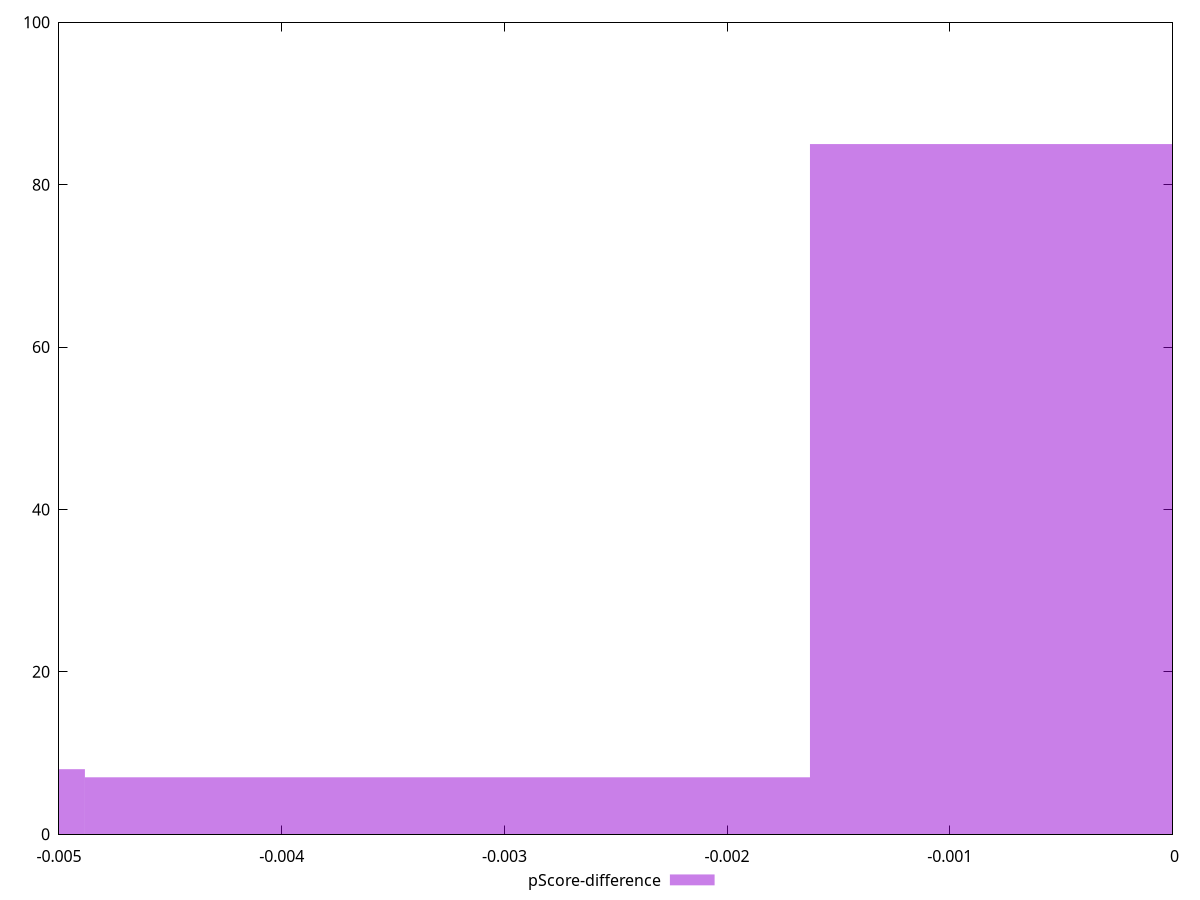 reset

$pScoreDifference <<EOF
0 85
-0.006511572223475758 8
-0.003255786111737879 7
EOF

set key outside below
set boxwidth 0.003255786111737879
set xrange [-0.0050000000000000044:0]
set yrange [0:100]
set trange [0:100]
set style fill transparent solid 0.5 noborder
set terminal svg size 640, 490 enhanced background rgb 'white'
set output "report_00015_2021-02-09T16-11-33.973Z/unminified-javascript/samples/pages+cached/pScore-difference/histogram.svg"

plot $pScoreDifference title "pScore-difference" with boxes

reset
